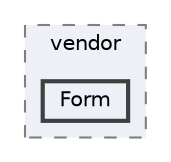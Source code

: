 digraph "dev.sharpishly.com/website/vendor/Form"
{
 // LATEX_PDF_SIZE
  bgcolor="transparent";
  edge [fontname=Helvetica,fontsize=10,labelfontname=Helvetica,labelfontsize=10];
  node [fontname=Helvetica,fontsize=10,shape=box,height=0.2,width=0.4];
  compound=true
  subgraph clusterdir_6031a4b2d1cb1e9d66cf451e65c1ec22 {
    graph [ bgcolor="#edf0f7", pencolor="grey50", label="vendor", fontname=Helvetica,fontsize=10 style="filled,dashed", URL="dir_6031a4b2d1cb1e9d66cf451e65c1ec22.html",tooltip=""]
  dir_96ca4d79bea733ffda45ea141334f0ba [label="Form", fillcolor="#edf0f7", color="grey25", style="filled,bold", URL="dir_96ca4d79bea733ffda45ea141334f0ba.html",tooltip=""];
  }
}
